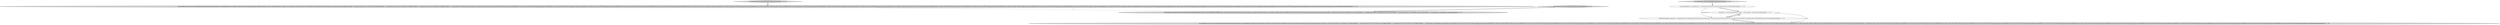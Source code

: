 digraph {
7 [style = filled, label = "JoinTestHelper.verifyCursors(new HashJoinSegmentStorageAdapter(factSegment.asStorageAdapter(),ImmutableList.of(factToCountryOnIsoCode(JoinType.LEFT))).makeCursors(new SelectorFilter(\"page\",\"this matches nothing\"),Intervals.ETERNITY,VirtualColumns.EMPTY,Granularities.ALL,false,null),ImmutableList.of(\"page\",\"countryIsoCode\",FACT_TO_COUNTRY_ON_ISO_CODE_PREFIX + \"countryIsoCode\",FACT_TO_COUNTRY_ON_ISO_CODE_PREFIX + \"countryName\",FACT_TO_COUNTRY_ON_ISO_CODE_PREFIX + \"countryNumber\"),ImmutableList.of())@@@3@@@['0', '0', '1']", fillcolor = lightgray, shape = ellipse image = "AAA0AAABBB3BBB"];
3 [style = filled, label = "test_makeCursors_factToCountryInnerUsingCountryNumber['0', '1', '0']", fillcolor = lightgray, shape = diamond image = "AAA0AAABBB2BBB"];
1 [style = filled, label = "test_makeCursors_factToCountryInnerUsingCountryNumber['1', '0', '0']", fillcolor = lightgray, shape = diamond image = "AAA0AAABBB1BBB"];
5 [style = filled, label = "JoinFilterPreAnalysis preAnalysis = JoinFilterAnalyzer.computeJoinFilterPreAnalysis(joinableClauses,VirtualColumns.EMPTY,filter,true,true,true,QueryContexts.DEFAULT_ENABLE_JOIN_FILTER_REWRITE_MAX_SIZE_KEY)@@@5@@@['0', '1', '0']", fillcolor = white, shape = ellipse image = "AAA1AAABBB2BBB"];
6 [style = filled, label = "JoinTestHelper.verifyCursors(new HashJoinSegmentStorageAdapter(factSegment.asStorageAdapter(),joinableClauses,preAnalysis).makeCursors(filter,Intervals.ETERNITY,VirtualColumns.EMPTY,Granularities.ALL,false,null),ImmutableList.of(\"page\",\"countryIsoCode\",FACT_TO_COUNTRY_ON_NUMBER_PREFIX + \"countryIsoCode\",FACT_TO_COUNTRY_ON_NUMBER_PREFIX + \"countryName\",FACT_TO_COUNTRY_ON_NUMBER_PREFIX + \"countryNumber\"),NullHandling.sqlCompatible()? ImmutableList.of(new Object((((edu.fdu.CPPDG.tinypdg.pe.ExpressionInfo@9eb59f,new Object((((edu.fdu.CPPDG.tinypdg.pe.ExpressionInfo@9eb5a7,new Object((((edu.fdu.CPPDG.tinypdg.pe.ExpressionInfo@9eb5af,new Object((((edu.fdu.CPPDG.tinypdg.pe.ExpressionInfo@9eb5b7,new Object((((edu.fdu.CPPDG.tinypdg.pe.ExpressionInfo@9eb5bf,new Object((((edu.fdu.CPPDG.tinypdg.pe.ExpressionInfo@9eb5c7,new Object((((edu.fdu.CPPDG.tinypdg.pe.ExpressionInfo@9eb5cf,new Object((((edu.fdu.CPPDG.tinypdg.pe.ExpressionInfo@9eb5d7,new Object((((edu.fdu.CPPDG.tinypdg.pe.ExpressionInfo@9eb5df,new Object((((edu.fdu.CPPDG.tinypdg.pe.ExpressionInfo@9eb5e7,new Object((((edu.fdu.CPPDG.tinypdg.pe.ExpressionInfo@9eb5ef,new Object((((edu.fdu.CPPDG.tinypdg.pe.ExpressionInfo@9eb5f7): ImmutableList.of(new Object((((edu.fdu.CPPDG.tinypdg.pe.ExpressionInfo@9eb602,new Object((((edu.fdu.CPPDG.tinypdg.pe.ExpressionInfo@9eb60a,new Object((((edu.fdu.CPPDG.tinypdg.pe.ExpressionInfo@9eb612,new Object((((edu.fdu.CPPDG.tinypdg.pe.ExpressionInfo@9eb61a,new Object((((edu.fdu.CPPDG.tinypdg.pe.ExpressionInfo@9eb622,new Object((((edu.fdu.CPPDG.tinypdg.pe.ExpressionInfo@9eb62a,new Object((((edu.fdu.CPPDG.tinypdg.pe.ExpressionInfo@9eb632,new Object((((edu.fdu.CPPDG.tinypdg.pe.ExpressionInfo@9eb63a,new Object((((edu.fdu.CPPDG.tinypdg.pe.ExpressionInfo@9eb642,new Object((((edu.fdu.CPPDG.tinypdg.pe.ExpressionInfo@9eb64a,new Object((((edu.fdu.CPPDG.tinypdg.pe.ExpressionInfo@9eb652,new Object((((edu.fdu.CPPDG.tinypdg.pe.ExpressionInfo@9eb65a,new Object((((((edu.fdu.CPPDG.tinypdg.pe.ExpressionInfo@9eb662))@@@6@@@['0', '1', '0']", fillcolor = lightgray, shape = ellipse image = "AAA1AAABBB2BBB"];
0 [style = filled, label = "JoinTestHelper.verifyCursors(new HashJoinSegmentStorageAdapter(factSegment.asStorageAdapter(),ImmutableList.of(factToCountryOnNumber(JoinType.INNER))).makeCursors(new SelectorDimFilter(\"channel\",\"#en.wikipedia\",null).toFilter(),Intervals.ETERNITY,VirtualColumns.EMPTY,Granularities.ALL,false,null),ImmutableList.of(\"page\",\"countryIsoCode\",FACT_TO_COUNTRY_ON_NUMBER_PREFIX + \"countryIsoCode\",FACT_TO_COUNTRY_ON_NUMBER_PREFIX + \"countryName\",FACT_TO_COUNTRY_ON_NUMBER_PREFIX + \"countryNumber\"),NullHandling.sqlCompatible()? ImmutableList.of(new Object((((edu.fdu.CPPDG.tinypdg.pe.ExpressionInfo@9eb473,new Object((((edu.fdu.CPPDG.tinypdg.pe.ExpressionInfo@9eb47b,new Object((((edu.fdu.CPPDG.tinypdg.pe.ExpressionInfo@9eb483,new Object((((edu.fdu.CPPDG.tinypdg.pe.ExpressionInfo@9eb48b,new Object((((edu.fdu.CPPDG.tinypdg.pe.ExpressionInfo@9eb493,new Object((((edu.fdu.CPPDG.tinypdg.pe.ExpressionInfo@9eb49b,new Object((((edu.fdu.CPPDG.tinypdg.pe.ExpressionInfo@9eb4a3,new Object((((edu.fdu.CPPDG.tinypdg.pe.ExpressionInfo@9eb4ab,new Object((((edu.fdu.CPPDG.tinypdg.pe.ExpressionInfo@9eb4b3,new Object((((edu.fdu.CPPDG.tinypdg.pe.ExpressionInfo@9eb4bb,new Object((((edu.fdu.CPPDG.tinypdg.pe.ExpressionInfo@9eb4c3,new Object((((edu.fdu.CPPDG.tinypdg.pe.ExpressionInfo@9eb4cb): ImmutableList.of(new Object((((edu.fdu.CPPDG.tinypdg.pe.ExpressionInfo@9eb4d6,new Object((((edu.fdu.CPPDG.tinypdg.pe.ExpressionInfo@9eb4de,new Object((((edu.fdu.CPPDG.tinypdg.pe.ExpressionInfo@9eb4e6,new Object((((edu.fdu.CPPDG.tinypdg.pe.ExpressionInfo@9eb4ee,new Object((((edu.fdu.CPPDG.tinypdg.pe.ExpressionInfo@9eb4f6,new Object((((edu.fdu.CPPDG.tinypdg.pe.ExpressionInfo@9eb4fe,new Object((((edu.fdu.CPPDG.tinypdg.pe.ExpressionInfo@9eb506,new Object((((edu.fdu.CPPDG.tinypdg.pe.ExpressionInfo@9eb50e,new Object((((edu.fdu.CPPDG.tinypdg.pe.ExpressionInfo@9eb516,new Object((((edu.fdu.CPPDG.tinypdg.pe.ExpressionInfo@9eb51e,new Object((((edu.fdu.CPPDG.tinypdg.pe.ExpressionInfo@9eb526,new Object((((edu.fdu.CPPDG.tinypdg.pe.ExpressionInfo@9eb52e,new Object((((((edu.fdu.CPPDG.tinypdg.pe.ExpressionInfo@9eb536))@@@3@@@['1', '0', '0']", fillcolor = lightgray, shape = ellipse image = "AAA0AAABBB1BBB"];
2 [style = filled, label = "Filter filter = new SelectorDimFilter(\"channel\",\"#en.wikipedia\",null).toFilter()@@@4@@@['0', '1', '0']", fillcolor = white, shape = ellipse image = "AAA1AAABBB2BBB"];
4 [style = filled, label = "List<JoinableClause> joinableClauses = ImmutableList.of(factToCountryOnNumber(JoinType.INNER))@@@3@@@['0', '1', '0']", fillcolor = white, shape = ellipse image = "AAA0AAABBB2BBB"];
8 [style = filled, label = "test_makeCursors_factToCountryLeft_filterExcludesAllLeftRows['0', '0', '1']", fillcolor = lightgray, shape = diamond image = "AAA0AAABBB3BBB"];
4->5 [style = solid, label="joinableClauses"];
8->7 [style = bold, label=""];
0->7 [style = dashed, label="0"];
2->6 [style = solid, label="filter"];
3->4 [style = bold, label=""];
5->6 [style = bold, label=""];
4->2 [style = bold, label=""];
2->5 [style = bold, label=""];
1->0 [style = bold, label=""];
2->5 [style = solid, label="filter"];
}
